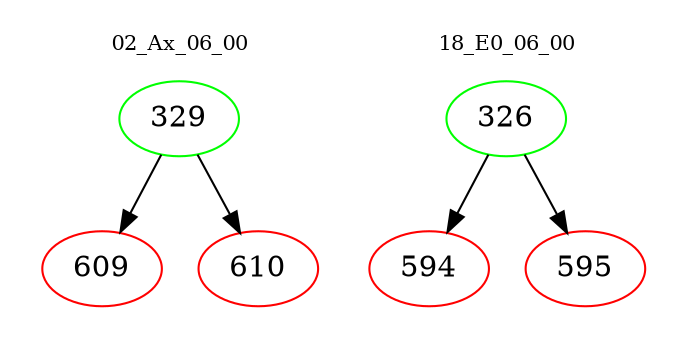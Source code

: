 digraph{
subgraph cluster_0 {
color = white
label = "02_Ax_06_00";
fontsize=10;
T0_329 [label="329", color="green"]
T0_329 -> T0_609 [color="black"]
T0_609 [label="609", color="red"]
T0_329 -> T0_610 [color="black"]
T0_610 [label="610", color="red"]
}
subgraph cluster_1 {
color = white
label = "18_E0_06_00";
fontsize=10;
T1_326 [label="326", color="green"]
T1_326 -> T1_594 [color="black"]
T1_594 [label="594", color="red"]
T1_326 -> T1_595 [color="black"]
T1_595 [label="595", color="red"]
}
}
